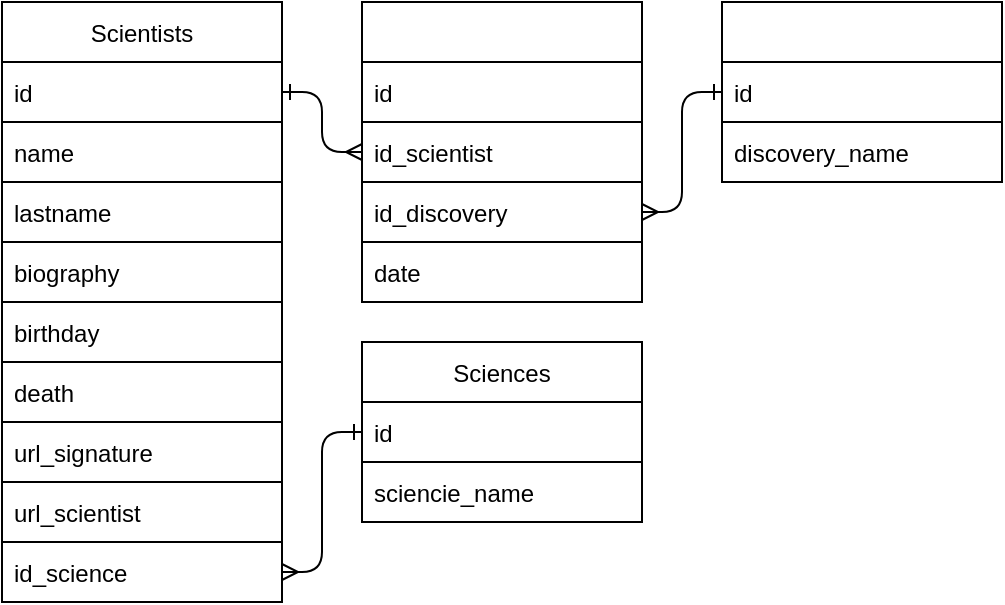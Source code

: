 <mxfile>
    <diagram id="Ku572DsGXL0ryhsNnQg6" name="Page-1">
        <mxGraphModel dx="33" dy="225" grid="1" gridSize="10" guides="1" tooltips="1" connect="1" arrows="1" fold="1" page="1" pageScale="1" pageWidth="827" pageHeight="1169" background="#ffffff" math="0" shadow="0">
            <root>
                <mxCell id="0"/>
                <mxCell id="1" parent="0"/>
                <mxCell id="2" value="Scientists" style="swimlane;fontStyle=0;childLayout=stackLayout;horizontal=1;startSize=30;horizontalStack=0;resizeParent=1;resizeParentMax=0;resizeLast=0;collapsible=1;marginBottom=0;strokeColor=#000000;" vertex="1" parent="1">
                    <mxGeometry x="20" y="130" width="140" height="300" as="geometry"/>
                </mxCell>
                <mxCell id="3" value="id" style="text;strokeColor=#000000;fillColor=none;align=left;verticalAlign=middle;spacingLeft=4;spacingRight=4;overflow=hidden;points=[[0,0.5],[1,0.5]];portConstraint=eastwest;rotatable=0;fontColor=#000000;glass=0;sketch=0;shadow=0;" vertex="1" parent="2">
                    <mxGeometry y="30" width="140" height="30" as="geometry"/>
                </mxCell>
                <mxCell id="4" value="name" style="text;strokeColor=#000000;fillColor=none;align=left;verticalAlign=middle;spacingLeft=4;spacingRight=4;overflow=hidden;points=[[0,0.5],[1,0.5]];portConstraint=eastwest;rotatable=0;fontColor=#000000;" vertex="1" parent="2">
                    <mxGeometry y="60" width="140" height="30" as="geometry"/>
                </mxCell>
                <mxCell id="5" value="lastname" style="text;strokeColor=#000000;fillColor=none;align=left;verticalAlign=middle;spacingLeft=4;spacingRight=4;overflow=hidden;points=[[0,0.5],[1,0.5]];portConstraint=eastwest;rotatable=0;fontColor=#000000;" vertex="1" parent="2">
                    <mxGeometry y="90" width="140" height="30" as="geometry"/>
                </mxCell>
                <mxCell id="14" value="biography" style="text;strokeColor=#000000;fillColor=none;align=left;verticalAlign=middle;spacingLeft=4;spacingRight=4;overflow=hidden;points=[[0,0.5],[1,0.5]];portConstraint=eastwest;rotatable=0;fontColor=#000000;" vertex="1" parent="2">
                    <mxGeometry y="120" width="140" height="30" as="geometry"/>
                </mxCell>
                <mxCell id="15" value="birthday" style="text;strokeColor=#000000;fillColor=none;align=left;verticalAlign=middle;spacingLeft=4;spacingRight=4;overflow=hidden;points=[[0,0.5],[1,0.5]];portConstraint=eastwest;rotatable=0;fontColor=#000000;" vertex="1" parent="2">
                    <mxGeometry y="150" width="140" height="30" as="geometry"/>
                </mxCell>
                <mxCell id="31" value="death" style="text;strokeColor=#000000;fillColor=none;align=left;verticalAlign=middle;spacingLeft=4;spacingRight=4;overflow=hidden;points=[[0,0.5],[1,0.5]];portConstraint=eastwest;rotatable=0;fontColor=#000000;" vertex="1" parent="2">
                    <mxGeometry y="180" width="140" height="30" as="geometry"/>
                </mxCell>
                <mxCell id="29" value="url_signature" style="text;strokeColor=#000000;fillColor=none;align=left;verticalAlign=middle;spacingLeft=4;spacingRight=4;overflow=hidden;points=[[0,0.5],[1,0.5]];portConstraint=eastwest;rotatable=0;fontColor=#000000;" vertex="1" parent="2">
                    <mxGeometry y="210" width="140" height="30" as="geometry"/>
                </mxCell>
                <mxCell id="32" value="url_scientist" style="text;strokeColor=#000000;fillColor=none;align=left;verticalAlign=middle;spacingLeft=4;spacingRight=4;overflow=hidden;points=[[0,0.5],[1,0.5]];portConstraint=eastwest;rotatable=0;fontColor=#000000;" vertex="1" parent="2">
                    <mxGeometry y="240" width="140" height="30" as="geometry"/>
                </mxCell>
                <mxCell id="16" value="id_science" style="text;strokeColor=#000000;fillColor=none;align=left;verticalAlign=middle;spacingLeft=4;spacingRight=4;overflow=hidden;points=[[0,0.5],[1,0.5]];portConstraint=eastwest;rotatable=0;fontColor=#000000;" vertex="1" parent="2">
                    <mxGeometry y="270" width="140" height="30" as="geometry"/>
                </mxCell>
                <mxCell id="6" value="Sciences" style="swimlane;fontStyle=0;childLayout=stackLayout;horizontal=1;startSize=30;horizontalStack=0;resizeParent=1;resizeParentMax=0;resizeLast=0;collapsible=1;marginBottom=0;strokeColor=#000000;" vertex="1" parent="1">
                    <mxGeometry x="200" y="300" width="140" height="90" as="geometry"/>
                </mxCell>
                <mxCell id="7" value="id" style="text;align=left;verticalAlign=middle;spacingLeft=4;spacingRight=4;overflow=hidden;points=[[0,0.5],[1,0.5]];portConstraint=eastwest;rotatable=0;fontColor=#000000;strokeColor=#000000;" vertex="1" parent="6">
                    <mxGeometry y="30" width="140" height="30" as="geometry"/>
                </mxCell>
                <mxCell id="8" value="sciencie_name" style="text;align=left;verticalAlign=middle;spacingLeft=4;spacingRight=4;overflow=hidden;points=[[0,0.5],[1,0.5]];portConstraint=eastwest;rotatable=0;fontColor=#000000;strokeColor=#000000;" vertex="1" parent="6">
                    <mxGeometry y="60" width="140" height="30" as="geometry"/>
                </mxCell>
                <mxCell id="17" value="Discoveries" style="swimlane;fontStyle=0;childLayout=stackLayout;horizontal=1;startSize=30;horizontalStack=0;resizeParent=1;resizeParentMax=0;resizeLast=0;collapsible=1;marginBottom=0;fontColor=#FFFFFF;strokeColor=#000000;" vertex="1" parent="1">
                    <mxGeometry x="380" y="130" width="140" height="90" as="geometry"/>
                </mxCell>
                <mxCell id="18" value="id" style="text;strokeColor=#000000;fillColor=none;align=left;verticalAlign=middle;spacingLeft=4;spacingRight=4;overflow=hidden;points=[[0,0.5],[1,0.5]];portConstraint=eastwest;rotatable=0;fontColor=#000000;" vertex="1" parent="17">
                    <mxGeometry y="30" width="140" height="30" as="geometry"/>
                </mxCell>
                <mxCell id="19" value="discovery_name" style="text;strokeColor=#000000;fillColor=none;align=left;verticalAlign=middle;spacingLeft=4;spacingRight=4;overflow=hidden;points=[[0,0.5],[1,0.5]];portConstraint=eastwest;rotatable=0;fontColor=#000000;" vertex="1" parent="17">
                    <mxGeometry y="60" width="140" height="30" as="geometry"/>
                </mxCell>
                <mxCell id="25" value="Scientists_Discoveries" style="swimlane;fontStyle=0;childLayout=stackLayout;horizontal=1;startSize=30;horizontalStack=0;resizeParent=1;resizeParentMax=0;resizeLast=0;collapsible=1;marginBottom=0;fontColor=#FFFFFF;strokeColor=#000000;" vertex="1" parent="1">
                    <mxGeometry x="200" y="130" width="140" height="150" as="geometry"/>
                </mxCell>
                <mxCell id="26" value="id" style="text;strokeColor=#000000;fillColor=none;align=left;verticalAlign=middle;spacingLeft=4;spacingRight=4;overflow=hidden;points=[[0,0.5],[1,0.5]];portConstraint=eastwest;rotatable=0;fontColor=#000000;" vertex="1" parent="25">
                    <mxGeometry y="30" width="140" height="30" as="geometry"/>
                </mxCell>
                <mxCell id="27" value="id_scientist" style="text;strokeColor=#000000;fillColor=none;align=left;verticalAlign=middle;spacingLeft=4;spacingRight=4;overflow=hidden;points=[[0,0.5],[1,0.5]];portConstraint=eastwest;rotatable=0;fontColor=#000000;" vertex="1" parent="25">
                    <mxGeometry y="60" width="140" height="30" as="geometry"/>
                </mxCell>
                <mxCell id="28" value="id_discovery" style="text;strokeColor=#000000;fillColor=none;align=left;verticalAlign=middle;spacingLeft=4;spacingRight=4;overflow=hidden;points=[[0,0.5],[1,0.5]];portConstraint=eastwest;rotatable=0;fontColor=#000000;" vertex="1" parent="25">
                    <mxGeometry y="90" width="140" height="30" as="geometry"/>
                </mxCell>
                <mxCell id="30" value="date" style="text;strokeColor=#000000;fillColor=none;align=left;verticalAlign=middle;spacingLeft=4;spacingRight=4;overflow=hidden;points=[[0,0.5],[1,0.5]];portConstraint=eastwest;rotatable=0;fontColor=#000000;" vertex="1" parent="25">
                    <mxGeometry y="120" width="140" height="30" as="geometry"/>
                </mxCell>
                <mxCell id="53" value="" style="endArrow=ERone;html=1;fontColor=#FFFFFF;exitX=1;exitY=0.5;exitDx=0;exitDy=0;entryX=0;entryY=0.5;entryDx=0;entryDy=0;strokeColor=#000000;startArrow=ERmany;startFill=0;endFill=0;" edge="1" parent="1" source="16" target="7">
                    <mxGeometry width="50" height="50" relative="1" as="geometry">
                        <mxPoint x="240" y="310" as="sourcePoint"/>
                        <mxPoint x="290" y="260" as="targetPoint"/>
                        <Array as="points">
                            <mxPoint x="180" y="415"/>
                            <mxPoint x="180" y="345"/>
                        </Array>
                    </mxGeometry>
                </mxCell>
                <mxCell id="54" value="" style="endArrow=ERmany;html=1;fontColor=#FFFFFF;exitX=1;exitY=0.5;exitDx=0;exitDy=0;entryX=0;entryY=0.5;entryDx=0;entryDy=0;strokeColor=#000000;startArrow=ERone;startFill=0;endFill=0;" edge="1" parent="1" source="3" target="27">
                    <mxGeometry width="50" height="50" relative="1" as="geometry">
                        <mxPoint x="170" y="425" as="sourcePoint"/>
                        <mxPoint x="210" y="355" as="targetPoint"/>
                        <Array as="points">
                            <mxPoint x="180" y="175"/>
                            <mxPoint x="180" y="205"/>
                        </Array>
                    </mxGeometry>
                </mxCell>
                <mxCell id="55" value="" style="endArrow=ERone;html=1;fontColor=#FFFFFF;strokeColor=#000000;entryX=0;entryY=0.5;entryDx=0;entryDy=0;exitX=1;exitY=0.5;exitDx=0;exitDy=0;startArrow=ERmany;startFill=0;endFill=0;" edge="1" parent="1" source="28" target="18">
                    <mxGeometry width="50" height="50" relative="1" as="geometry">
                        <mxPoint x="240" y="310" as="sourcePoint"/>
                        <mxPoint x="290" y="260" as="targetPoint"/>
                        <Array as="points">
                            <mxPoint x="360" y="235"/>
                            <mxPoint x="360" y="175"/>
                        </Array>
                    </mxGeometry>
                </mxCell>
            </root>
        </mxGraphModel>
    </diagram>
</mxfile>